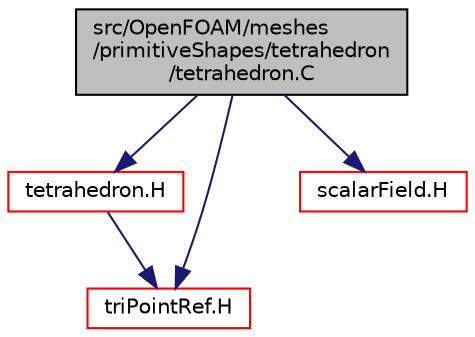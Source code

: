 digraph "src/OpenFOAM/meshes/primitiveShapes/tetrahedron/tetrahedron.C"
{
  bgcolor="transparent";
  edge [fontname="Helvetica",fontsize="10",labelfontname="Helvetica",labelfontsize="10"];
  node [fontname="Helvetica",fontsize="10",shape=record];
  Node1 [label="src/OpenFOAM/meshes\l/primitiveShapes/tetrahedron\l/tetrahedron.C",height=0.2,width=0.4,color="black", fillcolor="grey75", style="filled", fontcolor="black"];
  Node1 -> Node2 [color="midnightblue",fontsize="10",style="solid",fontname="Helvetica"];
  Node2 [label="tetrahedron.H",height=0.2,width=0.4,color="red",URL="$a08785.html"];
  Node2 -> Node3 [color="midnightblue",fontsize="10",style="solid",fontname="Helvetica"];
  Node3 [label="triPointRef.H",height=0.2,width=0.4,color="red",URL="$a08791.html"];
  Node1 -> Node3 [color="midnightblue",fontsize="10",style="solid",fontname="Helvetica"];
  Node1 -> Node4 [color="midnightblue",fontsize="10",style="solid",fontname="Helvetica"];
  Node4 [label="scalarField.H",height=0.2,width=0.4,color="red",URL="$a07969.html"];
}

